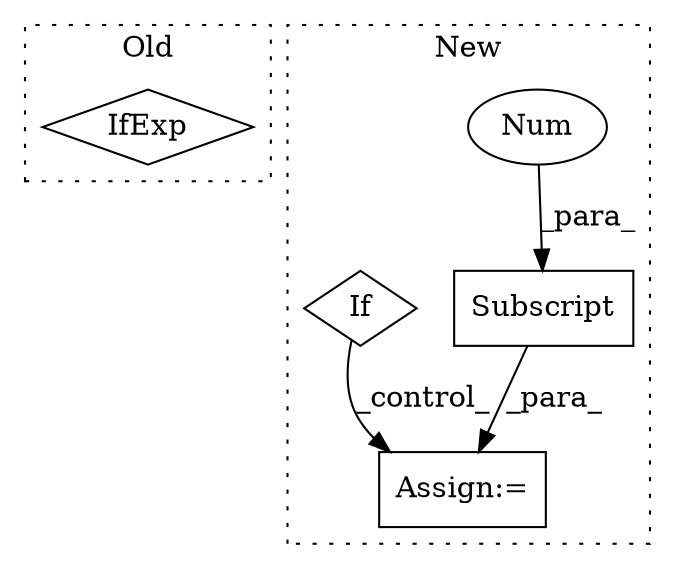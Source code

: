 digraph G {
subgraph cluster0 {
1 [label="IfExp" a="51" s="10677,10687" l="4,6" shape="diamond"];
label = "Old";
style="dotted";
}
subgraph cluster1 {
2 [label="Subscript" a="63" s="10793,0" l="11,0" shape="box"];
3 [label="Num" a="76" s="10801" l="2" shape="ellipse"];
4 [label="Assign:=" a="68" s="10790" l="3" shape="box"];
5 [label="If" a="96" s="10747,10756" l="3,22" shape="diamond"];
label = "New";
style="dotted";
}
2 -> 4 [label="_para_"];
3 -> 2 [label="_para_"];
5 -> 4 [label="_control_"];
}
